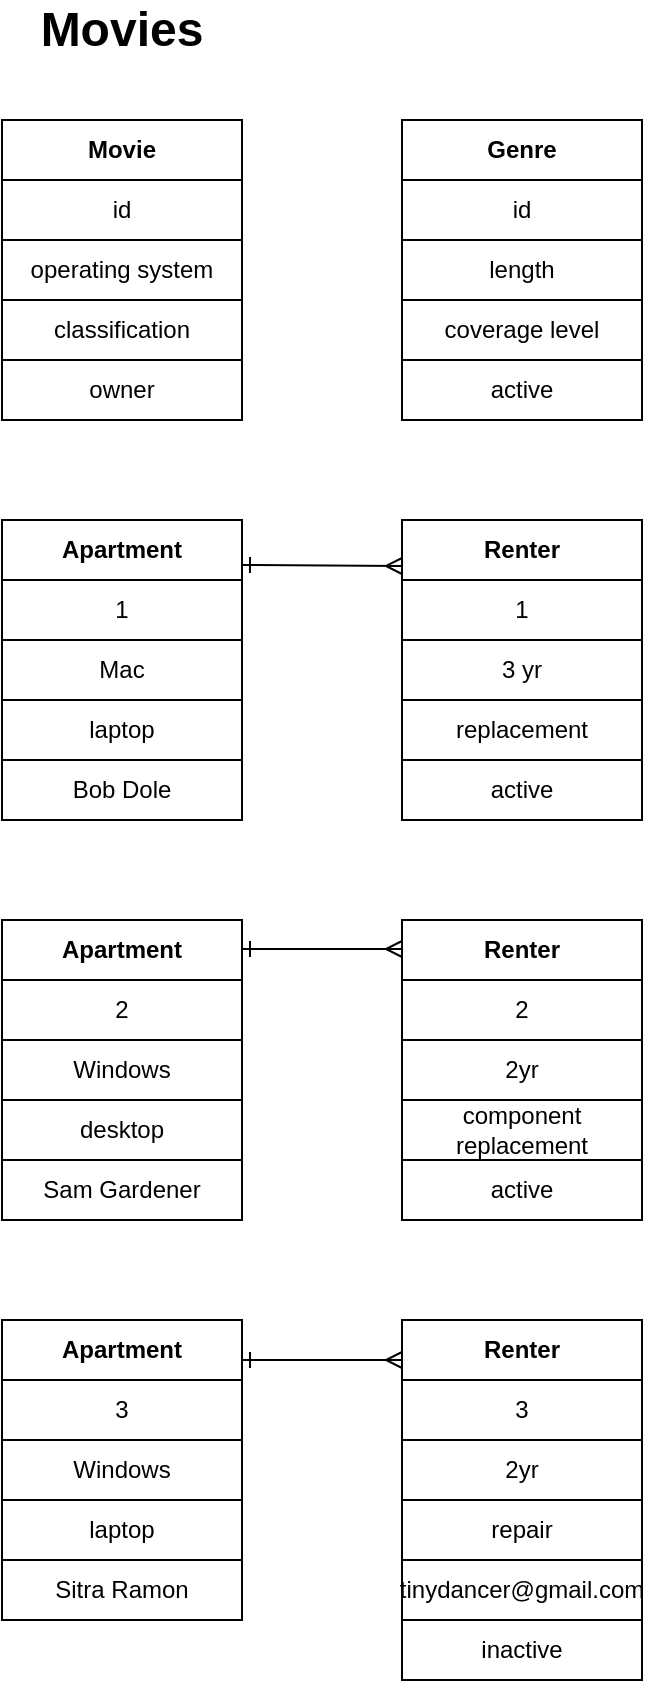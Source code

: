 <mxfile>
    <diagram id="i4qwd7BM1C6YDnZz90gk" name="Page-1">
        <mxGraphModel dx="545" dy="673" grid="1" gridSize="10" guides="1" tooltips="1" connect="1" arrows="1" fold="1" page="1" pageScale="1" pageWidth="850" pageHeight="1100" math="0" shadow="0">
            <root>
                <mxCell id="0"/>
                <mxCell id="1" parent="0"/>
                <mxCell id="10" value="&lt;b&gt;Movie&lt;/b&gt;" style="rounded=0;whiteSpace=wrap;html=1;" parent="1" vertex="1">
                    <mxGeometry x="40" y="80" width="120" height="30" as="geometry"/>
                </mxCell>
                <mxCell id="11" value="id" style="rounded=0;whiteSpace=wrap;html=1;" parent="1" vertex="1">
                    <mxGeometry x="40" y="110" width="120" height="30" as="geometry"/>
                </mxCell>
                <mxCell id="12" value="operating system" style="rounded=0;whiteSpace=wrap;html=1;" parent="1" vertex="1">
                    <mxGeometry x="40" y="140" width="120" height="30" as="geometry"/>
                </mxCell>
                <mxCell id="13" value="classification" style="rounded=0;whiteSpace=wrap;html=1;" parent="1" vertex="1">
                    <mxGeometry x="40" y="170" width="120" height="30" as="geometry"/>
                </mxCell>
                <mxCell id="14" value="owner" style="rounded=0;whiteSpace=wrap;html=1;" parent="1" vertex="1">
                    <mxGeometry x="40" y="200" width="120" height="30" as="geometry"/>
                </mxCell>
                <mxCell id="15" value="Genre" style="rounded=0;whiteSpace=wrap;html=1;fontStyle=1" parent="1" vertex="1">
                    <mxGeometry x="240" y="80" width="120" height="30" as="geometry"/>
                </mxCell>
                <mxCell id="16" value="id" style="rounded=0;whiteSpace=wrap;html=1;" parent="1" vertex="1">
                    <mxGeometry x="240" y="110" width="120" height="30" as="geometry"/>
                </mxCell>
                <mxCell id="17" value="length" style="rounded=0;whiteSpace=wrap;html=1;" parent="1" vertex="1">
                    <mxGeometry x="240" y="140" width="120" height="30" as="geometry"/>
                </mxCell>
                <mxCell id="18" value="coverage level" style="rounded=0;whiteSpace=wrap;html=1;" parent="1" vertex="1">
                    <mxGeometry x="240" y="170" width="120" height="30" as="geometry"/>
                </mxCell>
                <mxCell id="19" value="active" style="rounded=0;whiteSpace=wrap;html=1;" parent="1" vertex="1">
                    <mxGeometry x="240" y="200" width="120" height="30" as="geometry"/>
                </mxCell>
                <mxCell id="21" value="&lt;b&gt;Apartment&lt;/b&gt;" style="rounded=0;whiteSpace=wrap;html=1;" parent="1" vertex="1">
                    <mxGeometry x="40" y="280" width="120" height="30" as="geometry"/>
                </mxCell>
                <mxCell id="22" value="1" style="rounded=0;whiteSpace=wrap;html=1;" parent="1" vertex="1">
                    <mxGeometry x="40" y="310" width="120" height="30" as="geometry"/>
                </mxCell>
                <mxCell id="23" value="Mac" style="rounded=0;whiteSpace=wrap;html=1;" parent="1" vertex="1">
                    <mxGeometry x="40" y="340" width="120" height="30" as="geometry"/>
                </mxCell>
                <mxCell id="24" value="laptop" style="rounded=0;whiteSpace=wrap;html=1;" parent="1" vertex="1">
                    <mxGeometry x="40" y="370" width="120" height="30" as="geometry"/>
                </mxCell>
                <mxCell id="25" value="Bob Dole" style="rounded=0;whiteSpace=wrap;html=1;" parent="1" vertex="1">
                    <mxGeometry x="40" y="400" width="120" height="30" as="geometry"/>
                </mxCell>
                <mxCell id="26" value="Renter" style="rounded=0;whiteSpace=wrap;html=1;fontStyle=1" parent="1" vertex="1">
                    <mxGeometry x="240" y="280" width="120" height="30" as="geometry"/>
                </mxCell>
                <mxCell id="27" value="1" style="rounded=0;whiteSpace=wrap;html=1;" parent="1" vertex="1">
                    <mxGeometry x="240" y="310" width="120" height="30" as="geometry"/>
                </mxCell>
                <mxCell id="28" value="3 yr" style="rounded=0;whiteSpace=wrap;html=1;" parent="1" vertex="1">
                    <mxGeometry x="240" y="340" width="120" height="30" as="geometry"/>
                </mxCell>
                <mxCell id="29" value="replacement" style="rounded=0;whiteSpace=wrap;html=1;" parent="1" vertex="1">
                    <mxGeometry x="240" y="370" width="120" height="30" as="geometry"/>
                </mxCell>
                <mxCell id="30" value="active" style="rounded=0;whiteSpace=wrap;html=1;" parent="1" vertex="1">
                    <mxGeometry x="240" y="400" width="120" height="30" as="geometry"/>
                </mxCell>
                <mxCell id="32" value="Renter" style="rounded=0;whiteSpace=wrap;html=1;fontStyle=1" parent="1" vertex="1">
                    <mxGeometry x="240" y="480" width="120" height="30" as="geometry"/>
                </mxCell>
                <mxCell id="33" value="2" style="rounded=0;whiteSpace=wrap;html=1;" parent="1" vertex="1">
                    <mxGeometry x="240" y="510" width="120" height="30" as="geometry"/>
                </mxCell>
                <mxCell id="34" value="2yr" style="rounded=0;whiteSpace=wrap;html=1;" parent="1" vertex="1">
                    <mxGeometry x="240" y="540" width="120" height="30" as="geometry"/>
                </mxCell>
                <mxCell id="35" value="component replacement" style="rounded=0;whiteSpace=wrap;html=1;" parent="1" vertex="1">
                    <mxGeometry x="240" y="570" width="120" height="30" as="geometry"/>
                </mxCell>
                <mxCell id="36" value="active" style="rounded=0;whiteSpace=wrap;html=1;" parent="1" vertex="1">
                    <mxGeometry x="240" y="600" width="120" height="30" as="geometry"/>
                </mxCell>
                <mxCell id="38" value="Renter" style="rounded=0;whiteSpace=wrap;html=1;fontStyle=1" parent="1" vertex="1">
                    <mxGeometry x="240" y="680" width="120" height="30" as="geometry"/>
                </mxCell>
                <mxCell id="39" value="3" style="rounded=0;whiteSpace=wrap;html=1;" parent="1" vertex="1">
                    <mxGeometry x="240" y="710" width="120" height="30" as="geometry"/>
                </mxCell>
                <mxCell id="40" value="2yr" style="rounded=0;whiteSpace=wrap;html=1;" parent="1" vertex="1">
                    <mxGeometry x="240" y="740" width="120" height="30" as="geometry"/>
                </mxCell>
                <mxCell id="41" value="repair" style="rounded=0;whiteSpace=wrap;html=1;" parent="1" vertex="1">
                    <mxGeometry x="240" y="770" width="120" height="30" as="geometry"/>
                </mxCell>
                <mxCell id="42" value="tinydancer@gmail.com" style="rounded=0;whiteSpace=wrap;html=1;" parent="1" vertex="1">
                    <mxGeometry x="240" y="800" width="120" height="30" as="geometry"/>
                </mxCell>
                <mxCell id="43" value="inactive" style="rounded=0;whiteSpace=wrap;html=1;" parent="1" vertex="1">
                    <mxGeometry x="240" y="830" width="120" height="30" as="geometry"/>
                </mxCell>
                <mxCell id="44" value="&lt;b&gt;Apartment&lt;/b&gt;" style="rounded=0;whiteSpace=wrap;html=1;" parent="1" vertex="1">
                    <mxGeometry x="40" y="480" width="120" height="30" as="geometry"/>
                </mxCell>
                <mxCell id="45" value="2" style="rounded=0;whiteSpace=wrap;html=1;" parent="1" vertex="1">
                    <mxGeometry x="40" y="510" width="120" height="30" as="geometry"/>
                </mxCell>
                <mxCell id="46" value="Windows" style="rounded=0;whiteSpace=wrap;html=1;" parent="1" vertex="1">
                    <mxGeometry x="40" y="540" width="120" height="30" as="geometry"/>
                </mxCell>
                <mxCell id="47" value="desktop" style="rounded=0;whiteSpace=wrap;html=1;" parent="1" vertex="1">
                    <mxGeometry x="40" y="570" width="120" height="30" as="geometry"/>
                </mxCell>
                <mxCell id="48" value="Sam Gardener" style="rounded=0;whiteSpace=wrap;html=1;" parent="1" vertex="1">
                    <mxGeometry x="40" y="600" width="120" height="30" as="geometry"/>
                </mxCell>
                <mxCell id="49" value="&lt;b&gt;Apartment&lt;/b&gt;" style="rounded=0;whiteSpace=wrap;html=1;" parent="1" vertex="1">
                    <mxGeometry x="40" y="680" width="120" height="30" as="geometry"/>
                </mxCell>
                <mxCell id="50" value="3" style="rounded=0;whiteSpace=wrap;html=1;" parent="1" vertex="1">
                    <mxGeometry x="40" y="710" width="120" height="30" as="geometry"/>
                </mxCell>
                <mxCell id="51" value="Windows" style="rounded=0;whiteSpace=wrap;html=1;" parent="1" vertex="1">
                    <mxGeometry x="40" y="740" width="120" height="30" as="geometry"/>
                </mxCell>
                <mxCell id="52" value="laptop" style="rounded=0;whiteSpace=wrap;html=1;" parent="1" vertex="1">
                    <mxGeometry x="40" y="770" width="120" height="30" as="geometry"/>
                </mxCell>
                <mxCell id="53" value="Sitra Ramon" style="rounded=0;whiteSpace=wrap;html=1;" parent="1" vertex="1">
                    <mxGeometry x="40" y="800" width="120" height="30" as="geometry"/>
                </mxCell>
                <mxCell id="60" value="" style="endArrow=ERmany;startArrow=ERone;html=1;exitX=1;exitY=0.75;exitDx=0;exitDy=0;endFill=0;startFill=0;" parent="1" source="21" edge="1">
                    <mxGeometry width="50" height="50" relative="1" as="geometry">
                        <mxPoint x="180" y="350" as="sourcePoint"/>
                        <mxPoint x="240" y="303" as="targetPoint"/>
                    </mxGeometry>
                </mxCell>
                <mxCell id="61" value="" style="endArrow=ERmany;startArrow=ERone;html=1;entryX=0;entryY=0.75;entryDx=0;entryDy=0;exitX=1;exitY=0.75;exitDx=0;exitDy=0;endFill=0;startFill=0;" parent="1" edge="1">
                    <mxGeometry width="50" height="50" relative="1" as="geometry">
                        <mxPoint x="160" y="494.5" as="sourcePoint"/>
                        <mxPoint x="240" y="494.5" as="targetPoint"/>
                    </mxGeometry>
                </mxCell>
                <mxCell id="62" value="" style="endArrow=ERmany;startArrow=ERone;html=1;entryX=0;entryY=0.75;entryDx=0;entryDy=0;exitX=1;exitY=0.75;exitDx=0;exitDy=0;endFill=0;startFill=0;" parent="1" edge="1">
                    <mxGeometry width="50" height="50" relative="1" as="geometry">
                        <mxPoint x="160" y="700" as="sourcePoint"/>
                        <mxPoint x="240" y="700" as="targetPoint"/>
                    </mxGeometry>
                </mxCell>
                <mxCell id="63" value="Movies" style="text;html=1;strokeColor=none;fillColor=none;align=center;verticalAlign=middle;whiteSpace=wrap;rounded=0;fontStyle=1;fontSize=24;" parent="1" vertex="1">
                    <mxGeometry x="70" y="20" width="60" height="30" as="geometry"/>
                </mxCell>
            </root>
        </mxGraphModel>
    </diagram>
</mxfile>
